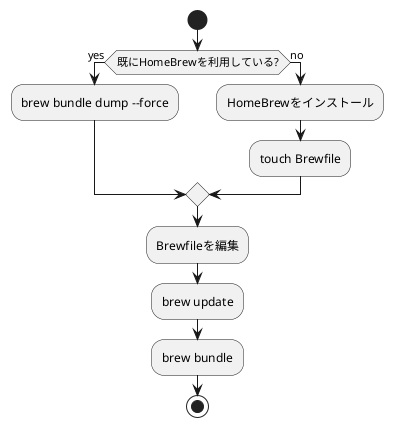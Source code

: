 @startuml
skinparam shadowing false

start

if (既にHomeBrewを利用している?) then (yes)
  :brew bundle dump --force;
else (no)
  :HomeBrewをインストール;
  :touch Brewfile;
endif

:Brewfileを編集;

:brew update;

:brew bundle;

stop
@enduml